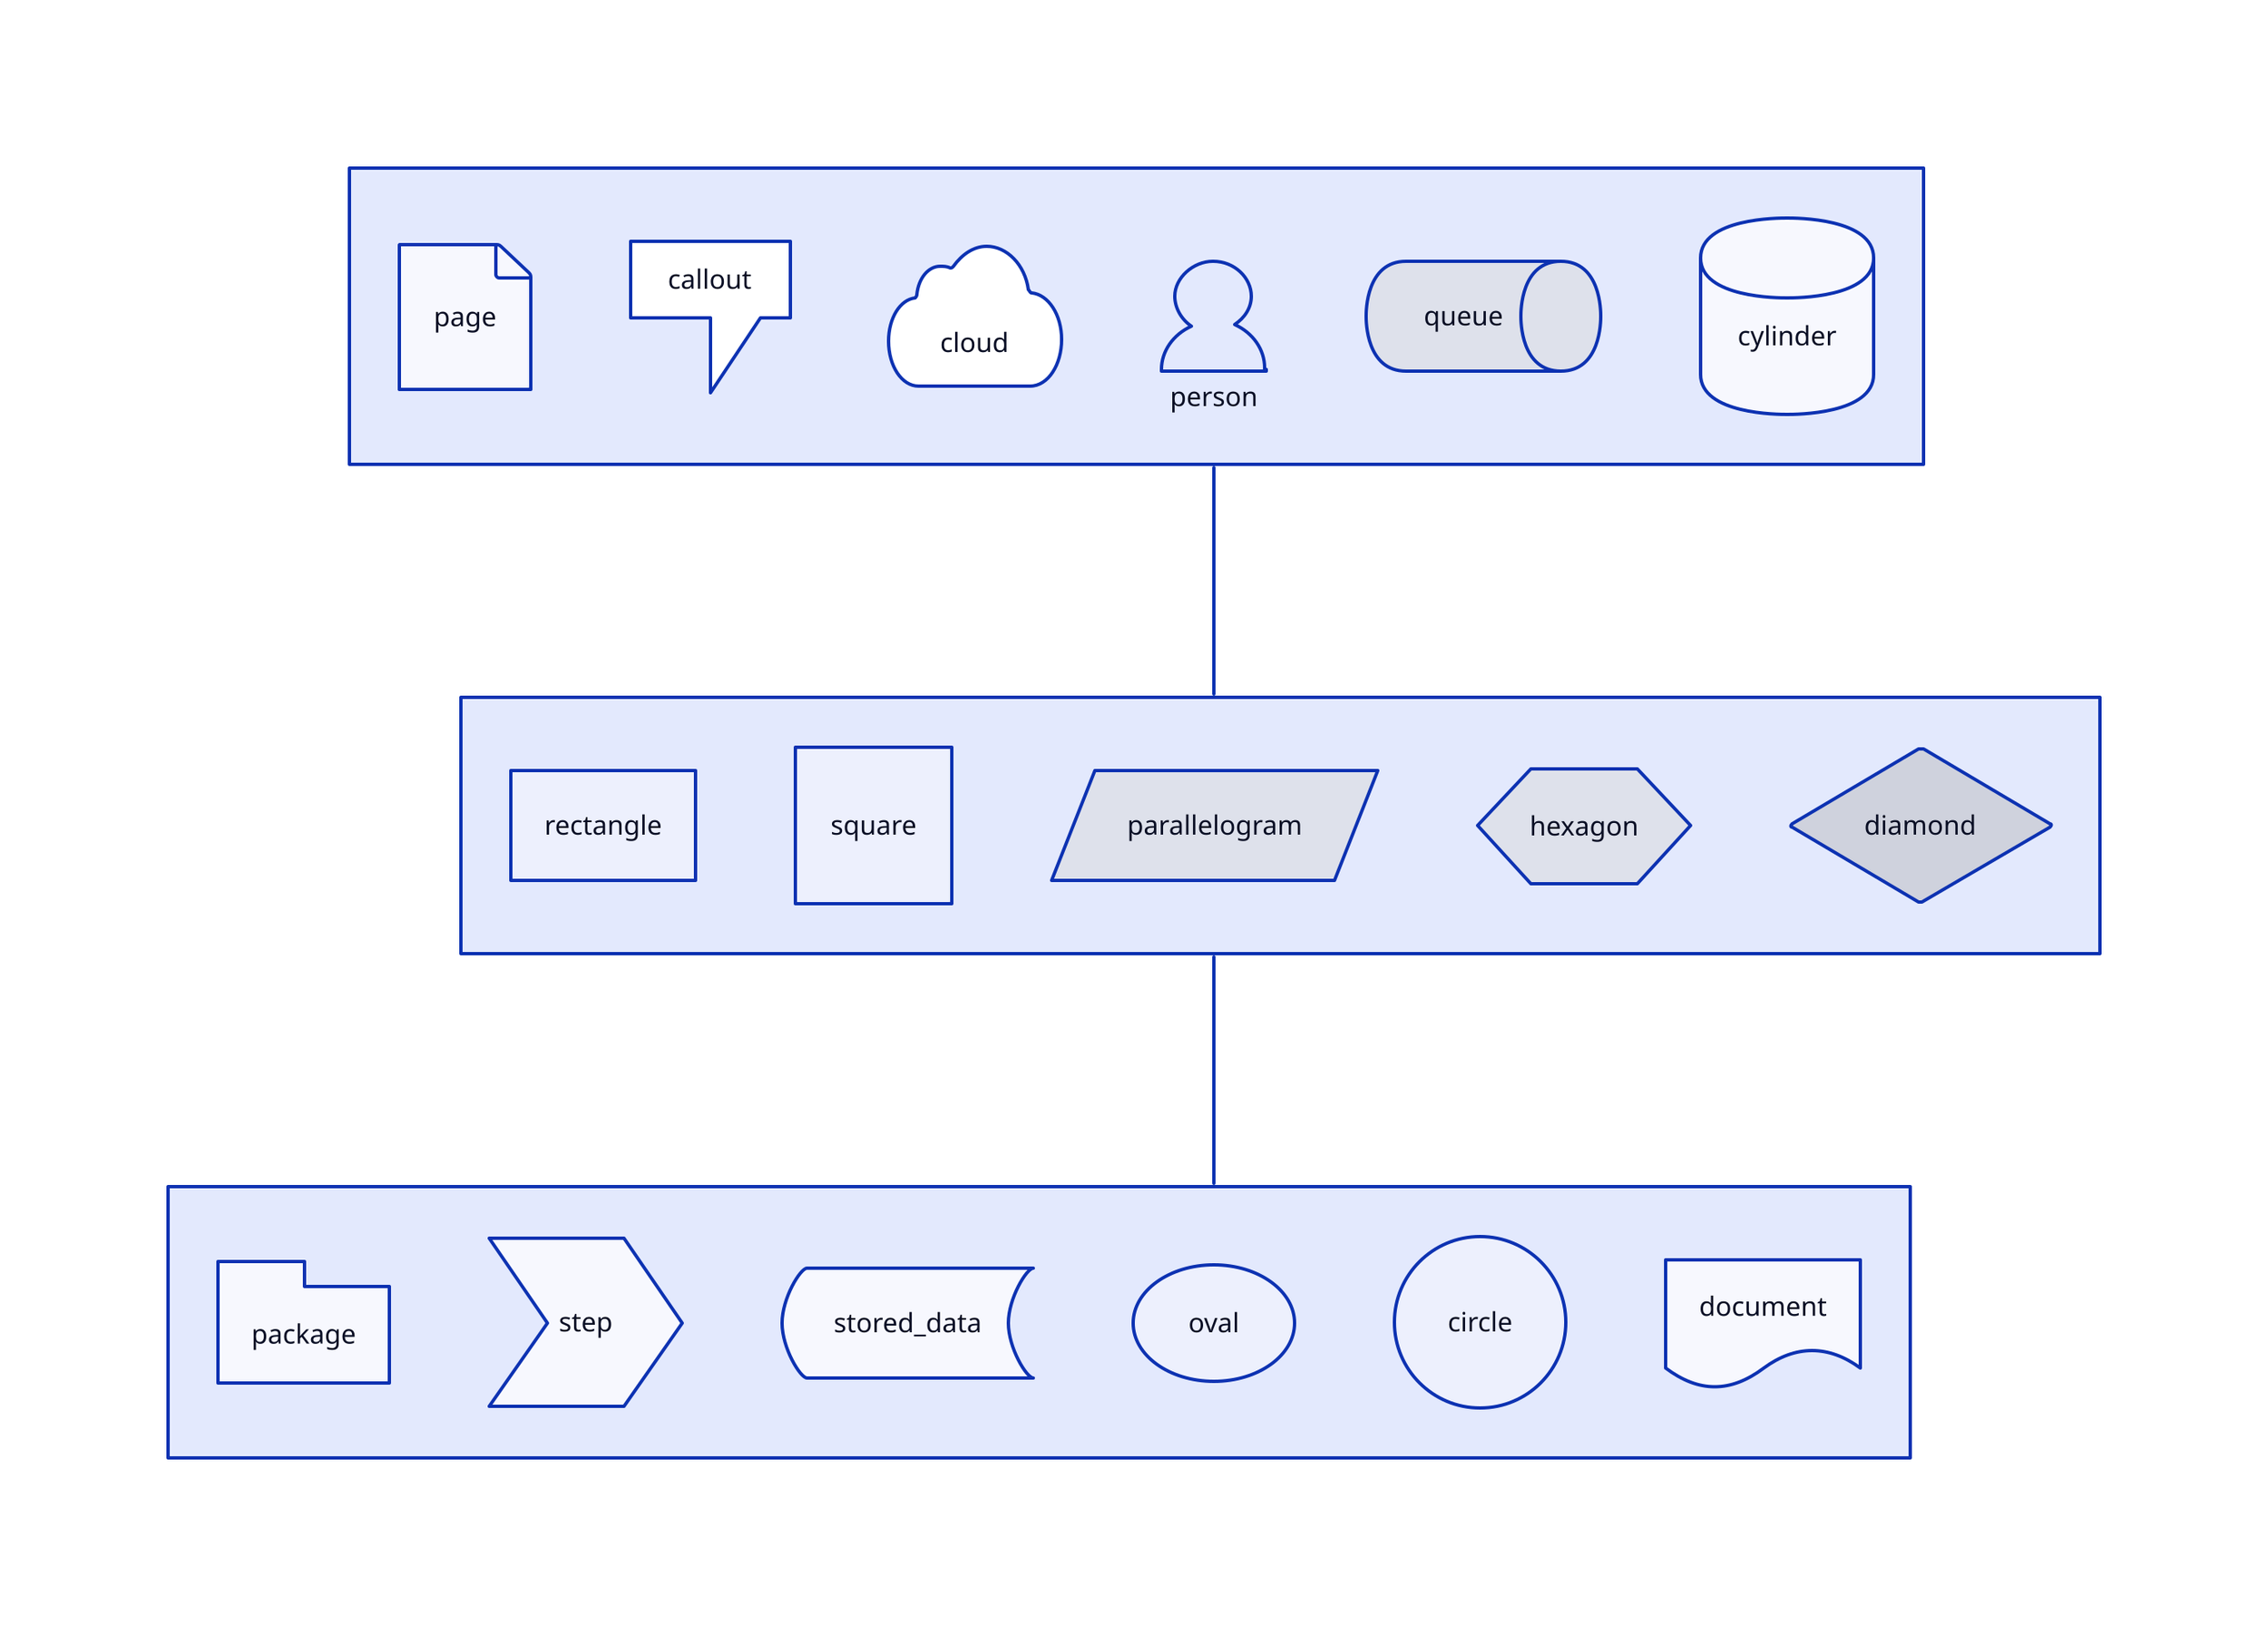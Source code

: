 area1: "" {
  rectangle.shape: rectangle
  square.shape: square
  parallelogram.shape: parallelogram
  hexagon.shape: hexagon
  diamond.shape: diamond
}


area2: "" {
  package.shape: package
  step.shape: step
  stored_data.shape: stored_data
  oval.shape: oval
  circle.shape: circle
  document.shape: document
}

area3: "" {
  page.shape: page
  callout.shape: callout
  cloud.shape: cloud
  person.shape: person
  queue.shape: queue
  cylinder.shape: cylinder
}


area3 -- area1 -- area2